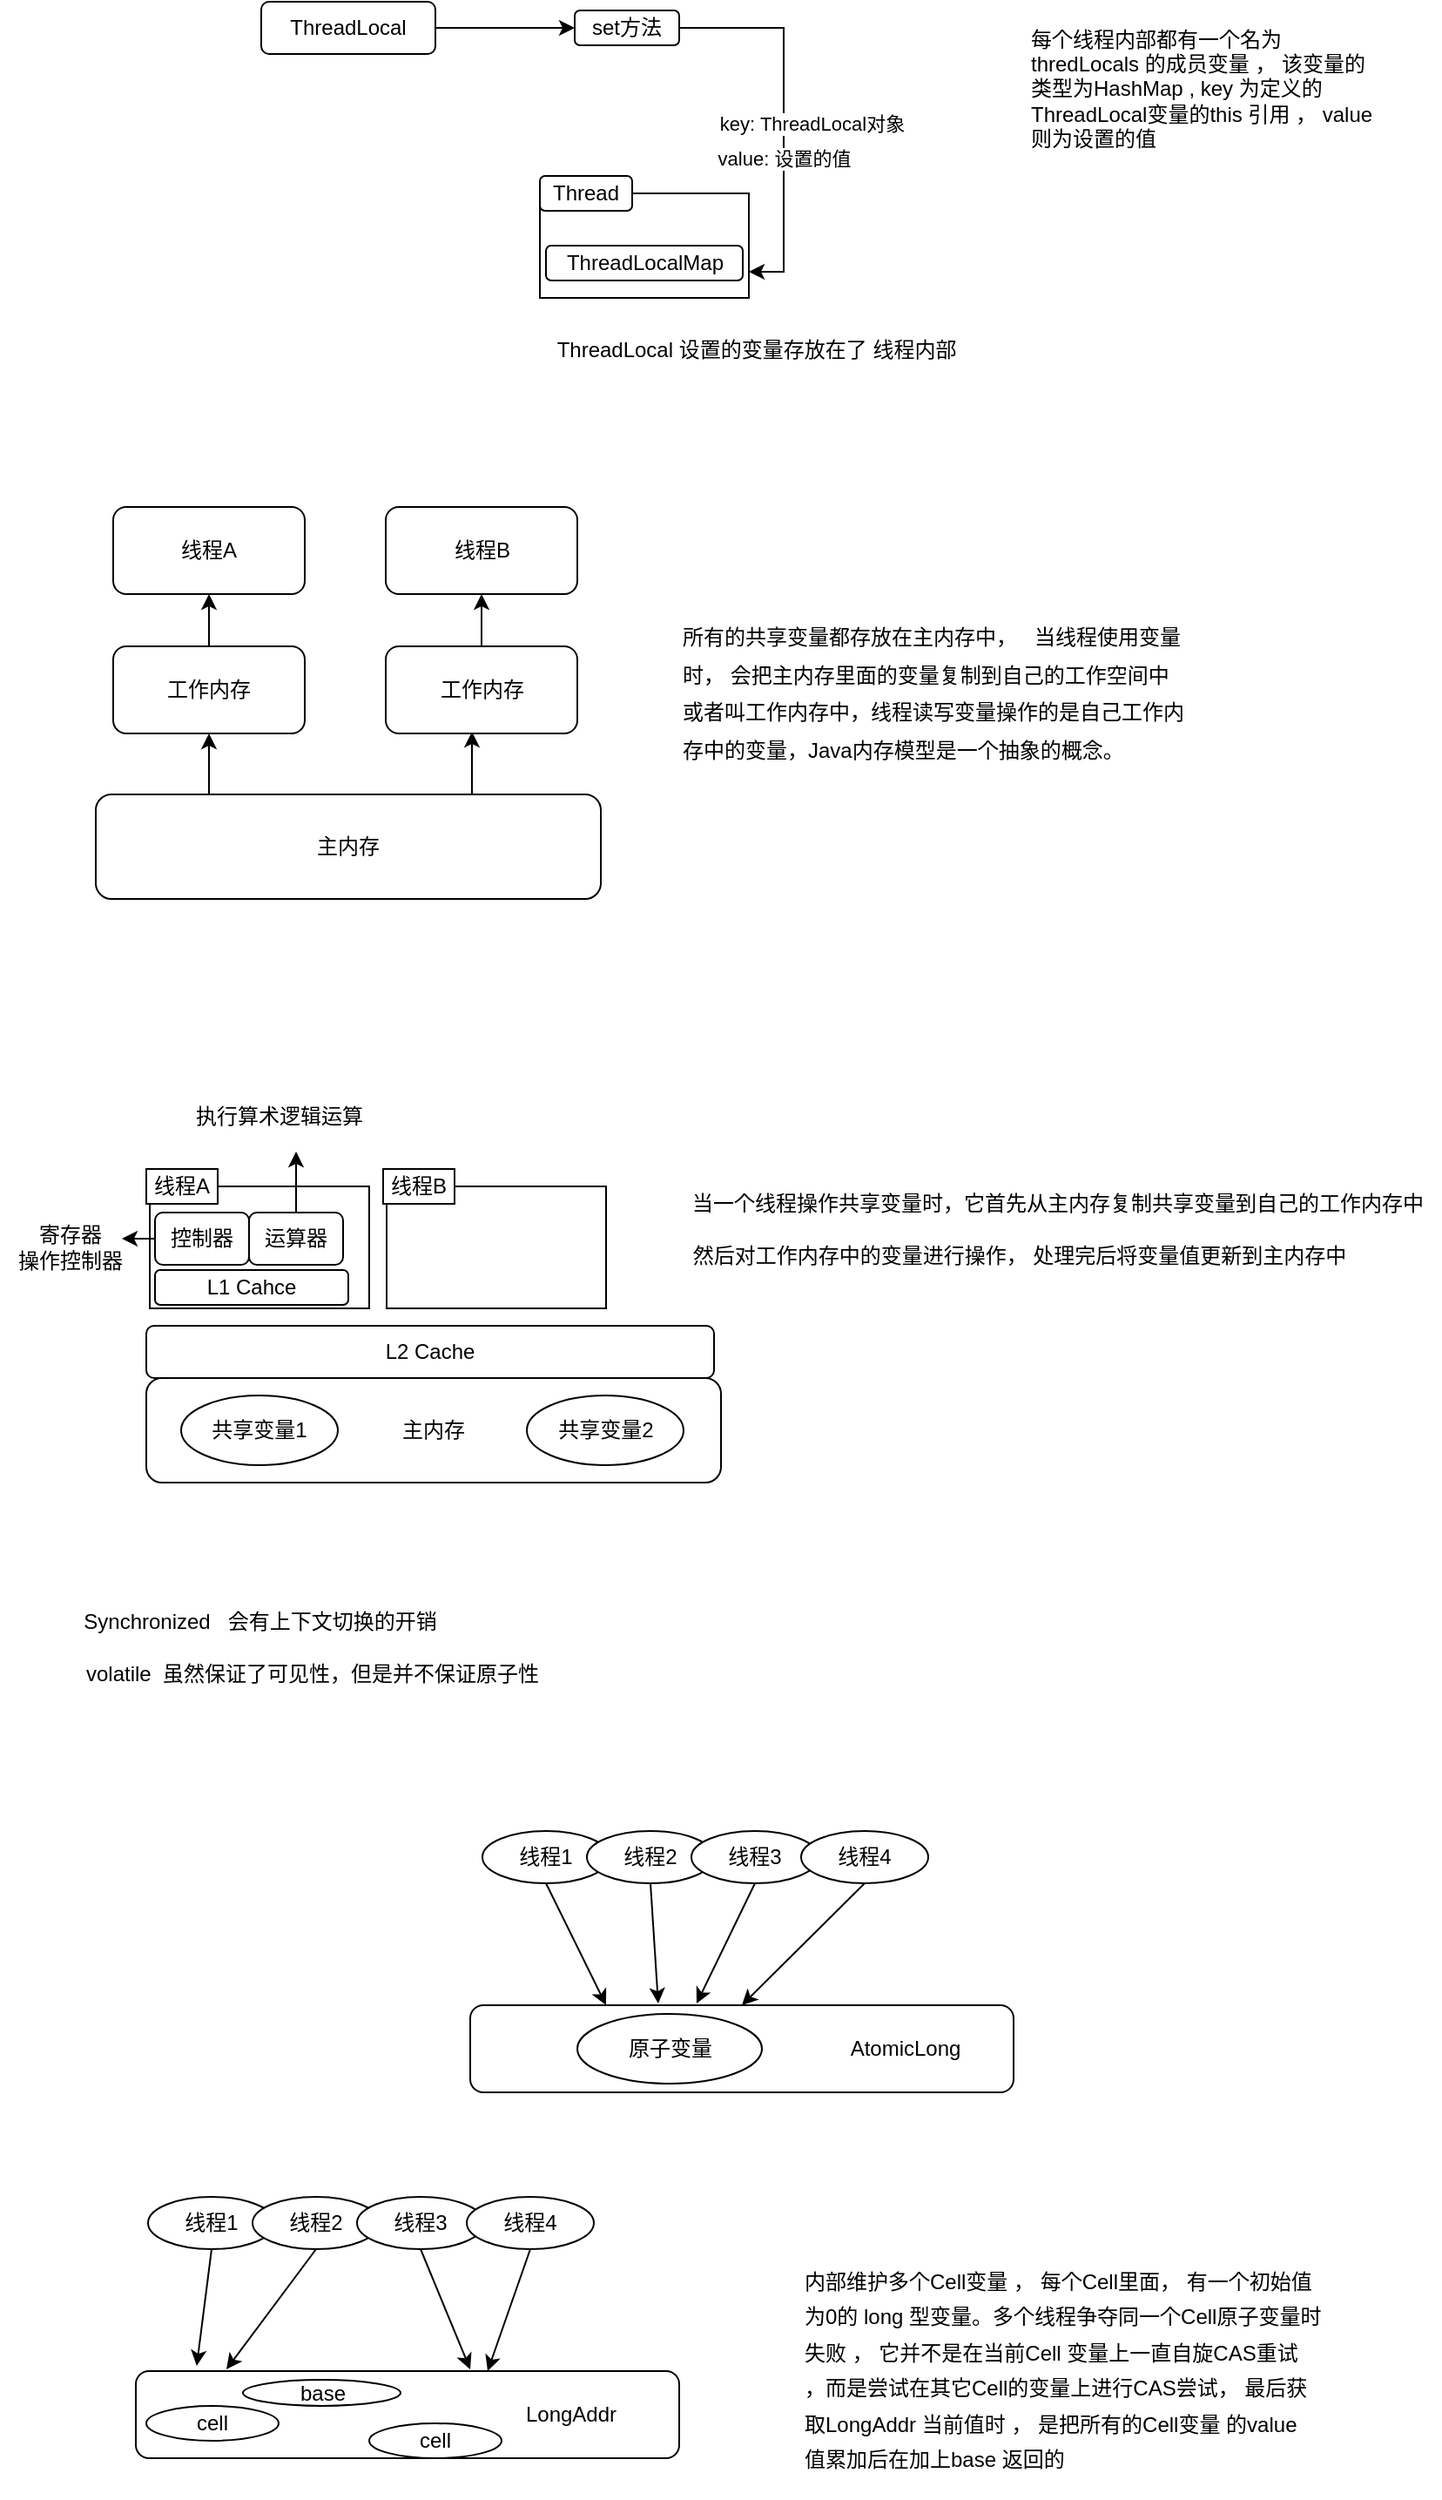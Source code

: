 <mxfile version="14.9.7" type="github">
  <diagram id="Rxotb_wk2aPIgc0Fl-tH" name="第 1 页">
    <mxGraphModel dx="868" dy="492" grid="1" gridSize="10" guides="1" tooltips="1" connect="1" arrows="1" fold="1" page="1" pageScale="1" pageWidth="827" pageHeight="1169" math="0" shadow="0">
      <root>
        <mxCell id="0" />
        <mxCell id="1" parent="0" />
        <mxCell id="UCDx3bMuPGinTcXjJKAO-4" value="" style="rounded=0;whiteSpace=wrap;html=1;" parent="1" vertex="1">
          <mxGeometry x="310" y="270" width="120" height="60" as="geometry" />
        </mxCell>
        <mxCell id="UCDx3bMuPGinTcXjJKAO-7" style="edgeStyle=orthogonalEdgeStyle;rounded=0;orthogonalLoop=1;jettySize=auto;html=1;exitX=1;exitY=0.5;exitDx=0;exitDy=0;" parent="1" source="UCDx3bMuPGinTcXjJKAO-1" edge="1">
          <mxGeometry relative="1" as="geometry">
            <mxPoint x="330" y="175" as="targetPoint" />
          </mxGeometry>
        </mxCell>
        <mxCell id="UCDx3bMuPGinTcXjJKAO-1" value="ThreadLocal" style="rounded=1;whiteSpace=wrap;html=1;" parent="1" vertex="1">
          <mxGeometry x="150" y="160" width="100" height="30" as="geometry" />
        </mxCell>
        <mxCell id="UCDx3bMuPGinTcXjJKAO-3" value="Thread" style="rounded=1;whiteSpace=wrap;html=1;" parent="1" vertex="1">
          <mxGeometry x="310" y="260" width="53" height="20" as="geometry" />
        </mxCell>
        <mxCell id="UCDx3bMuPGinTcXjJKAO-5" value="ThreadLocalMap" style="rounded=1;whiteSpace=wrap;html=1;" parent="1" vertex="1">
          <mxGeometry x="313.5" y="300" width="113" height="20" as="geometry" />
        </mxCell>
        <mxCell id="UCDx3bMuPGinTcXjJKAO-9" style="edgeStyle=orthogonalEdgeStyle;rounded=0;orthogonalLoop=1;jettySize=auto;html=1;exitX=1;exitY=0.5;exitDx=0;exitDy=0;entryX=1;entryY=0.75;entryDx=0;entryDy=0;" parent="1" source="UCDx3bMuPGinTcXjJKAO-8" target="UCDx3bMuPGinTcXjJKAO-4" edge="1">
          <mxGeometry relative="1" as="geometry" />
        </mxCell>
        <mxCell id="UCDx3bMuPGinTcXjJKAO-10" value="key: ThreadLocal对象" style="edgeLabel;html=1;align=center;verticalAlign=middle;resizable=0;points=[];" parent="UCDx3bMuPGinTcXjJKAO-9" vertex="1" connectable="0">
          <mxGeometry x="0.318" y="-2" relative="1" as="geometry">
            <mxPoint x="18" y="-30" as="offset" />
          </mxGeometry>
        </mxCell>
        <mxCell id="UCDx3bMuPGinTcXjJKAO-11" value="value: 设置的值" style="edgeLabel;html=1;align=center;verticalAlign=middle;resizable=0;points=[];" parent="UCDx3bMuPGinTcXjJKAO-9" vertex="1" connectable="0">
          <mxGeometry x="0.446" relative="1" as="geometry">
            <mxPoint y="-24" as="offset" />
          </mxGeometry>
        </mxCell>
        <mxCell id="UCDx3bMuPGinTcXjJKAO-8" value="set方法" style="rounded=1;whiteSpace=wrap;html=1;" parent="1" vertex="1">
          <mxGeometry x="330" y="165" width="60" height="20" as="geometry" />
        </mxCell>
        <mxCell id="UCDx3bMuPGinTcXjJKAO-12" value="ThreadLocal 设置的变量存放在了 线程内部" style="text;html=1;align=center;verticalAlign=middle;resizable=0;points=[];autosize=1;strokeColor=none;" parent="1" vertex="1">
          <mxGeometry x="313.5" y="350" width="240" height="20" as="geometry" />
        </mxCell>
        <mxCell id="UCDx3bMuPGinTcXjJKAO-13" value="每个线程内部都有一个名为thredLocals 的成员变量 ， 该变量的类型为HashMap , key 为定义的ThreadLocal变量的this 引用 ， value则为设置的值" style="text;html=1;strokeColor=none;fillColor=none;align=left;verticalAlign=middle;whiteSpace=wrap;rounded=0;" parent="1" vertex="1">
          <mxGeometry x="590" y="190" width="200" height="40" as="geometry" />
        </mxCell>
        <mxCell id="UCDx3bMuPGinTcXjJKAO-20" style="edgeStyle=orthogonalEdgeStyle;rounded=0;orthogonalLoop=1;jettySize=auto;html=1;exitX=0.25;exitY=0;exitDx=0;exitDy=0;entryX=0.5;entryY=1;entryDx=0;entryDy=0;" parent="1" source="UCDx3bMuPGinTcXjJKAO-15" target="UCDx3bMuPGinTcXjJKAO-16" edge="1">
          <mxGeometry relative="1" as="geometry" />
        </mxCell>
        <mxCell id="UCDx3bMuPGinTcXjJKAO-22" style="edgeStyle=orthogonalEdgeStyle;rounded=0;orthogonalLoop=1;jettySize=auto;html=1;exitX=0.75;exitY=0;exitDx=0;exitDy=0;entryX=0.45;entryY=0.98;entryDx=0;entryDy=0;entryPerimeter=0;" parent="1" source="UCDx3bMuPGinTcXjJKAO-15" target="UCDx3bMuPGinTcXjJKAO-18" edge="1">
          <mxGeometry relative="1" as="geometry" />
        </mxCell>
        <mxCell id="UCDx3bMuPGinTcXjJKAO-15" value="主内存" style="rounded=1;whiteSpace=wrap;html=1;align=center;" parent="1" vertex="1">
          <mxGeometry x="55" y="615" width="290" height="60" as="geometry" />
        </mxCell>
        <mxCell id="UCDx3bMuPGinTcXjJKAO-21" style="edgeStyle=orthogonalEdgeStyle;rounded=0;orthogonalLoop=1;jettySize=auto;html=1;exitX=0.5;exitY=0;exitDx=0;exitDy=0;entryX=0.5;entryY=1;entryDx=0;entryDy=0;" parent="1" source="UCDx3bMuPGinTcXjJKAO-16" target="UCDx3bMuPGinTcXjJKAO-17" edge="1">
          <mxGeometry relative="1" as="geometry" />
        </mxCell>
        <mxCell id="UCDx3bMuPGinTcXjJKAO-16" value="工作内存" style="rounded=1;whiteSpace=wrap;html=1;align=center;" parent="1" vertex="1">
          <mxGeometry x="65" y="530" width="110" height="50" as="geometry" />
        </mxCell>
        <mxCell id="UCDx3bMuPGinTcXjJKAO-17" value="线程A" style="rounded=1;whiteSpace=wrap;html=1;align=center;" parent="1" vertex="1">
          <mxGeometry x="65" y="450" width="110" height="50" as="geometry" />
        </mxCell>
        <mxCell id="UCDx3bMuPGinTcXjJKAO-23" style="edgeStyle=orthogonalEdgeStyle;rounded=0;orthogonalLoop=1;jettySize=auto;html=1;exitX=0.5;exitY=0;exitDx=0;exitDy=0;entryX=0.5;entryY=1;entryDx=0;entryDy=0;" parent="1" source="UCDx3bMuPGinTcXjJKAO-18" target="UCDx3bMuPGinTcXjJKAO-19" edge="1">
          <mxGeometry relative="1" as="geometry" />
        </mxCell>
        <mxCell id="UCDx3bMuPGinTcXjJKAO-18" value="工作内存" style="rounded=1;whiteSpace=wrap;html=1;align=center;" parent="1" vertex="1">
          <mxGeometry x="221.5" y="530" width="110" height="50" as="geometry" />
        </mxCell>
        <mxCell id="UCDx3bMuPGinTcXjJKAO-19" value="线程B" style="rounded=1;whiteSpace=wrap;html=1;align=center;" parent="1" vertex="1">
          <mxGeometry x="221.5" y="450" width="110" height="50" as="geometry" />
        </mxCell>
        <mxCell id="UCDx3bMuPGinTcXjJKAO-24" value="&lt;p style=&quot;line-height: 180%&quot;&gt;所有的共享变量都存放在主内存中，&amp;nbsp; &amp;nbsp;当线程使用变量时， 会把主内存里面的变量复制到自己的工作空间中或者叫工作内存中，线程读写变量操作的是自己工作内存中的变量，Java内存模型是一个抽象的概念。&lt;/p&gt;" style="text;html=1;strokeColor=none;fillColor=none;align=left;verticalAlign=top;whiteSpace=wrap;rounded=0;spacingTop=3;" parent="1" vertex="1">
          <mxGeometry x="390" y="492.5" width="290" height="125" as="geometry" />
        </mxCell>
        <mxCell id="UCDx3bMuPGinTcXjJKAO-25" value="主内存" style="rounded=1;whiteSpace=wrap;html=1;align=center;verticalAlign=middle;" parent="1" vertex="1">
          <mxGeometry x="84" y="950" width="330" height="60" as="geometry" />
        </mxCell>
        <mxCell id="UCDx3bMuPGinTcXjJKAO-26" value="共享变量1" style="ellipse;whiteSpace=wrap;html=1;align=center;verticalAlign=middle;" parent="1" vertex="1">
          <mxGeometry x="104" y="960" width="90" height="40" as="geometry" />
        </mxCell>
        <mxCell id="UCDx3bMuPGinTcXjJKAO-27" value="共享变量2" style="ellipse;whiteSpace=wrap;html=1;align=center;verticalAlign=middle;" parent="1" vertex="1">
          <mxGeometry x="302.5" y="960" width="90" height="40" as="geometry" />
        </mxCell>
        <mxCell id="UCDx3bMuPGinTcXjJKAO-28" value="L2 Cache" style="rounded=1;whiteSpace=wrap;html=1;align=center;verticalAlign=middle;" parent="1" vertex="1">
          <mxGeometry x="84" y="920" width="326" height="30" as="geometry" />
        </mxCell>
        <mxCell id="UCDx3bMuPGinTcXjJKAO-29" value="" style="rounded=0;whiteSpace=wrap;html=1;align=center;verticalAlign=middle;" parent="1" vertex="1">
          <mxGeometry x="86" y="840" width="126" height="70" as="geometry" />
        </mxCell>
        <mxCell id="UCDx3bMuPGinTcXjJKAO-30" value="线程A" style="rounded=0;whiteSpace=wrap;html=1;align=center;verticalAlign=middle;" parent="1" vertex="1">
          <mxGeometry x="84" y="830" width="41" height="20" as="geometry" />
        </mxCell>
        <mxCell id="UCDx3bMuPGinTcXjJKAO-31" value="" style="rounded=0;whiteSpace=wrap;html=1;align=center;verticalAlign=middle;" parent="1" vertex="1">
          <mxGeometry x="222" y="840" width="126" height="70" as="geometry" />
        </mxCell>
        <mxCell id="UCDx3bMuPGinTcXjJKAO-32" value="线程B" style="rounded=0;whiteSpace=wrap;html=1;align=center;verticalAlign=middle;" parent="1" vertex="1">
          <mxGeometry x="220" y="830" width="41" height="20" as="geometry" />
        </mxCell>
        <mxCell id="UCDx3bMuPGinTcXjJKAO-36" style="edgeStyle=orthogonalEdgeStyle;rounded=0;orthogonalLoop=1;jettySize=auto;html=1;exitX=0;exitY=0.5;exitDx=0;exitDy=0;" parent="1" source="UCDx3bMuPGinTcXjJKAO-33" edge="1">
          <mxGeometry relative="1" as="geometry">
            <mxPoint x="70" y="870" as="targetPoint" />
          </mxGeometry>
        </mxCell>
        <mxCell id="UCDx3bMuPGinTcXjJKAO-33" value="控制器" style="rounded=1;whiteSpace=wrap;html=1;align=center;verticalAlign=middle;" parent="1" vertex="1">
          <mxGeometry x="89" y="855" width="54" height="30" as="geometry" />
        </mxCell>
        <mxCell id="UCDx3bMuPGinTcXjJKAO-38" style="edgeStyle=orthogonalEdgeStyle;rounded=0;orthogonalLoop=1;jettySize=auto;html=1;exitX=0.5;exitY=0;exitDx=0;exitDy=0;" parent="1" source="UCDx3bMuPGinTcXjJKAO-34" edge="1">
          <mxGeometry relative="1" as="geometry">
            <mxPoint x="170" y="820" as="targetPoint" />
          </mxGeometry>
        </mxCell>
        <mxCell id="UCDx3bMuPGinTcXjJKAO-34" value="运算器" style="rounded=1;whiteSpace=wrap;html=1;align=center;verticalAlign=middle;" parent="1" vertex="1">
          <mxGeometry x="143" y="855" width="54" height="30" as="geometry" />
        </mxCell>
        <mxCell id="UCDx3bMuPGinTcXjJKAO-35" value="L1 Cahce" style="rounded=1;whiteSpace=wrap;html=1;align=center;verticalAlign=middle;" parent="1" vertex="1">
          <mxGeometry x="89" y="888" width="111" height="20" as="geometry" />
        </mxCell>
        <mxCell id="UCDx3bMuPGinTcXjJKAO-37" value="寄存器&lt;br&gt;操作控制器" style="text;html=1;align=center;verticalAlign=middle;resizable=0;points=[];autosize=1;strokeColor=none;" parent="1" vertex="1">
          <mxGeometry y="860" width="80" height="30" as="geometry" />
        </mxCell>
        <mxCell id="UCDx3bMuPGinTcXjJKAO-39" value="执行算术逻辑运算" style="text;html=1;align=center;verticalAlign=middle;resizable=0;points=[];autosize=1;strokeColor=none;" parent="1" vertex="1">
          <mxGeometry x="105" y="790" width="110" height="20" as="geometry" />
        </mxCell>
        <mxCell id="UCDx3bMuPGinTcXjJKAO-40" value="当一个线程操作共享变量时，它首先从主内存复制共享变量到自己的工作内存中" style="text;html=1;align=center;verticalAlign=middle;resizable=0;points=[];autosize=1;strokeColor=none;" parent="1" vertex="1">
          <mxGeometry x="387" y="840" width="440" height="20" as="geometry" />
        </mxCell>
        <mxCell id="UCDx3bMuPGinTcXjJKAO-41" value="然后对工作内存中的变量进行操作， 处理完后将变量值更新到主内存中" style="text;html=1;align=center;verticalAlign=middle;resizable=0;points=[];autosize=1;strokeColor=none;" parent="1" vertex="1">
          <mxGeometry x="390" y="870" width="390" height="20" as="geometry" />
        </mxCell>
        <mxCell id="_pcO5hH8w6n7fQgWkxgX-1" value="Synchronized&amp;nbsp; &amp;nbsp;会有上下文切换的开销" style="text;html=1;align=center;verticalAlign=middle;resizable=0;points=[];autosize=1;strokeColor=none;" parent="1" vertex="1">
          <mxGeometry x="39" y="1080" width="220" height="20" as="geometry" />
        </mxCell>
        <mxCell id="_pcO5hH8w6n7fQgWkxgX-2" value="volatile&amp;nbsp; 虽然保证了可见性，但是并不保证原子性" style="text;html=1;align=center;verticalAlign=middle;resizable=0;points=[];autosize=1;strokeColor=none;" parent="1" vertex="1">
          <mxGeometry x="39" y="1110" width="280" height="20" as="geometry" />
        </mxCell>
        <mxCell id="W_dLFb4CMjLGKehjsULo-1" value="" style="rounded=1;whiteSpace=wrap;html=1;" vertex="1" parent="1">
          <mxGeometry x="270" y="1310" width="312" height="50" as="geometry" />
        </mxCell>
        <mxCell id="W_dLFb4CMjLGKehjsULo-2" value="原子变量" style="ellipse;whiteSpace=wrap;html=1;" vertex="1" parent="1">
          <mxGeometry x="331.5" y="1315" width="106" height="40" as="geometry" />
        </mxCell>
        <mxCell id="W_dLFb4CMjLGKehjsULo-3" value="AtomicLong" style="text;html=1;strokeColor=none;fillColor=none;align=center;verticalAlign=middle;whiteSpace=wrap;rounded=0;" vertex="1" parent="1">
          <mxGeometry x="500" y="1325" width="40" height="20" as="geometry" />
        </mxCell>
        <mxCell id="W_dLFb4CMjLGKehjsULo-8" style="rounded=0;orthogonalLoop=1;jettySize=auto;html=1;exitX=0.5;exitY=1;exitDx=0;exitDy=0;entryX=0.25;entryY=0;entryDx=0;entryDy=0;" edge="1" parent="1" source="W_dLFb4CMjLGKehjsULo-4" target="W_dLFb4CMjLGKehjsULo-1">
          <mxGeometry relative="1" as="geometry" />
        </mxCell>
        <mxCell id="W_dLFb4CMjLGKehjsULo-4" value="线程1" style="ellipse;whiteSpace=wrap;html=1;" vertex="1" parent="1">
          <mxGeometry x="277" y="1210" width="73" height="30" as="geometry" />
        </mxCell>
        <mxCell id="W_dLFb4CMjLGKehjsULo-9" style="edgeStyle=none;rounded=0;orthogonalLoop=1;jettySize=auto;html=1;exitX=0.5;exitY=1;exitDx=0;exitDy=0;entryX=0.346;entryY=-0.02;entryDx=0;entryDy=0;entryPerimeter=0;" edge="1" parent="1" source="W_dLFb4CMjLGKehjsULo-5" target="W_dLFb4CMjLGKehjsULo-1">
          <mxGeometry relative="1" as="geometry" />
        </mxCell>
        <mxCell id="W_dLFb4CMjLGKehjsULo-5" value="线程2" style="ellipse;whiteSpace=wrap;html=1;" vertex="1" parent="1">
          <mxGeometry x="337" y="1210" width="73" height="30" as="geometry" />
        </mxCell>
        <mxCell id="W_dLFb4CMjLGKehjsULo-10" style="edgeStyle=none;rounded=0;orthogonalLoop=1;jettySize=auto;html=1;exitX=0.5;exitY=1;exitDx=0;exitDy=0;" edge="1" parent="1" source="W_dLFb4CMjLGKehjsULo-6">
          <mxGeometry relative="1" as="geometry">
            <mxPoint x="400" y="1309" as="targetPoint" />
          </mxGeometry>
        </mxCell>
        <mxCell id="W_dLFb4CMjLGKehjsULo-6" value="线程3" style="ellipse;whiteSpace=wrap;html=1;" vertex="1" parent="1">
          <mxGeometry x="397" y="1210" width="73" height="30" as="geometry" />
        </mxCell>
        <mxCell id="W_dLFb4CMjLGKehjsULo-11" style="edgeStyle=none;rounded=0;orthogonalLoop=1;jettySize=auto;html=1;exitX=0.5;exitY=1;exitDx=0;exitDy=0;entryX=0.5;entryY=0;entryDx=0;entryDy=0;" edge="1" parent="1" source="W_dLFb4CMjLGKehjsULo-7" target="W_dLFb4CMjLGKehjsULo-1">
          <mxGeometry relative="1" as="geometry" />
        </mxCell>
        <mxCell id="W_dLFb4CMjLGKehjsULo-7" value="线程4" style="ellipse;whiteSpace=wrap;html=1;" vertex="1" parent="1">
          <mxGeometry x="460" y="1210" width="73" height="30" as="geometry" />
        </mxCell>
        <mxCell id="W_dLFb4CMjLGKehjsULo-12" value="" style="rounded=1;whiteSpace=wrap;html=1;" vertex="1" parent="1">
          <mxGeometry x="78" y="1520" width="312" height="50" as="geometry" />
        </mxCell>
        <mxCell id="W_dLFb4CMjLGKehjsULo-13" value="base" style="ellipse;whiteSpace=wrap;html=1;" vertex="1" parent="1">
          <mxGeometry x="139.5" y="1525" width="90.5" height="15" as="geometry" />
        </mxCell>
        <mxCell id="W_dLFb4CMjLGKehjsULo-14" value="LongAddr" style="text;html=1;strokeColor=none;fillColor=none;align=center;verticalAlign=middle;whiteSpace=wrap;rounded=0;" vertex="1" parent="1">
          <mxGeometry x="308" y="1535" width="40" height="20" as="geometry" />
        </mxCell>
        <mxCell id="W_dLFb4CMjLGKehjsULo-15" style="rounded=0;orthogonalLoop=1;jettySize=auto;html=1;exitX=0.5;exitY=1;exitDx=0;exitDy=0;entryX=0.112;entryY=-0.06;entryDx=0;entryDy=0;entryPerimeter=0;" edge="1" parent="1" source="W_dLFb4CMjLGKehjsULo-16" target="W_dLFb4CMjLGKehjsULo-12">
          <mxGeometry relative="1" as="geometry" />
        </mxCell>
        <mxCell id="W_dLFb4CMjLGKehjsULo-16" value="线程1" style="ellipse;whiteSpace=wrap;html=1;" vertex="1" parent="1">
          <mxGeometry x="85" y="1420" width="73" height="30" as="geometry" />
        </mxCell>
        <mxCell id="W_dLFb4CMjLGKehjsULo-17" style="edgeStyle=none;rounded=0;orthogonalLoop=1;jettySize=auto;html=1;exitX=0.5;exitY=1;exitDx=0;exitDy=0;" edge="1" parent="1" source="W_dLFb4CMjLGKehjsULo-18">
          <mxGeometry relative="1" as="geometry">
            <mxPoint x="130" y="1519" as="targetPoint" />
          </mxGeometry>
        </mxCell>
        <mxCell id="W_dLFb4CMjLGKehjsULo-18" value="线程2" style="ellipse;whiteSpace=wrap;html=1;" vertex="1" parent="1">
          <mxGeometry x="145" y="1420" width="73" height="30" as="geometry" />
        </mxCell>
        <mxCell id="W_dLFb4CMjLGKehjsULo-19" style="edgeStyle=none;rounded=0;orthogonalLoop=1;jettySize=auto;html=1;exitX=0.5;exitY=1;exitDx=0;exitDy=0;" edge="1" parent="1" source="W_dLFb4CMjLGKehjsULo-20">
          <mxGeometry relative="1" as="geometry">
            <mxPoint x="270" y="1519" as="targetPoint" />
          </mxGeometry>
        </mxCell>
        <mxCell id="W_dLFb4CMjLGKehjsULo-20" value="线程3" style="ellipse;whiteSpace=wrap;html=1;" vertex="1" parent="1">
          <mxGeometry x="205" y="1420" width="73" height="30" as="geometry" />
        </mxCell>
        <mxCell id="W_dLFb4CMjLGKehjsULo-21" style="edgeStyle=none;rounded=0;orthogonalLoop=1;jettySize=auto;html=1;exitX=0.5;exitY=1;exitDx=0;exitDy=0;" edge="1" parent="1" source="W_dLFb4CMjLGKehjsULo-22">
          <mxGeometry relative="1" as="geometry">
            <mxPoint x="280" y="1520" as="targetPoint" />
          </mxGeometry>
        </mxCell>
        <mxCell id="W_dLFb4CMjLGKehjsULo-22" value="线程4" style="ellipse;whiteSpace=wrap;html=1;" vertex="1" parent="1">
          <mxGeometry x="268" y="1420" width="73" height="30" as="geometry" />
        </mxCell>
        <mxCell id="W_dLFb4CMjLGKehjsULo-23" value="cell" style="ellipse;whiteSpace=wrap;html=1;" vertex="1" parent="1">
          <mxGeometry x="84" y="1540" width="76" height="20" as="geometry" />
        </mxCell>
        <mxCell id="W_dLFb4CMjLGKehjsULo-24" value="cell" style="ellipse;whiteSpace=wrap;html=1;" vertex="1" parent="1">
          <mxGeometry x="212" y="1550" width="76" height="20" as="geometry" />
        </mxCell>
        <mxCell id="W_dLFb4CMjLGKehjsULo-26" value="&lt;p style=&quot;line-height: 170%&quot;&gt;内部维护多个Cell变量 ， 每个Cell里面， 有一个初始值为0的 long 型变量。多个线程争夺同一个Cell原子变量时失败 ， 它并不是在当前Cell 变量上一直自旋CAS重试 ，而是尝试在其它Cell的变量上进行CAS尝试， 最后获取LongAddr 当前值时 ， 是把所有的Cell变量 的value 值累加后在加上base 返回的&lt;/p&gt;" style="text;html=1;strokeColor=none;fillColor=none;align=left;verticalAlign=top;whiteSpace=wrap;rounded=0;" vertex="1" parent="1">
          <mxGeometry x="460" y="1440" width="300" height="150" as="geometry" />
        </mxCell>
      </root>
    </mxGraphModel>
  </diagram>
</mxfile>
